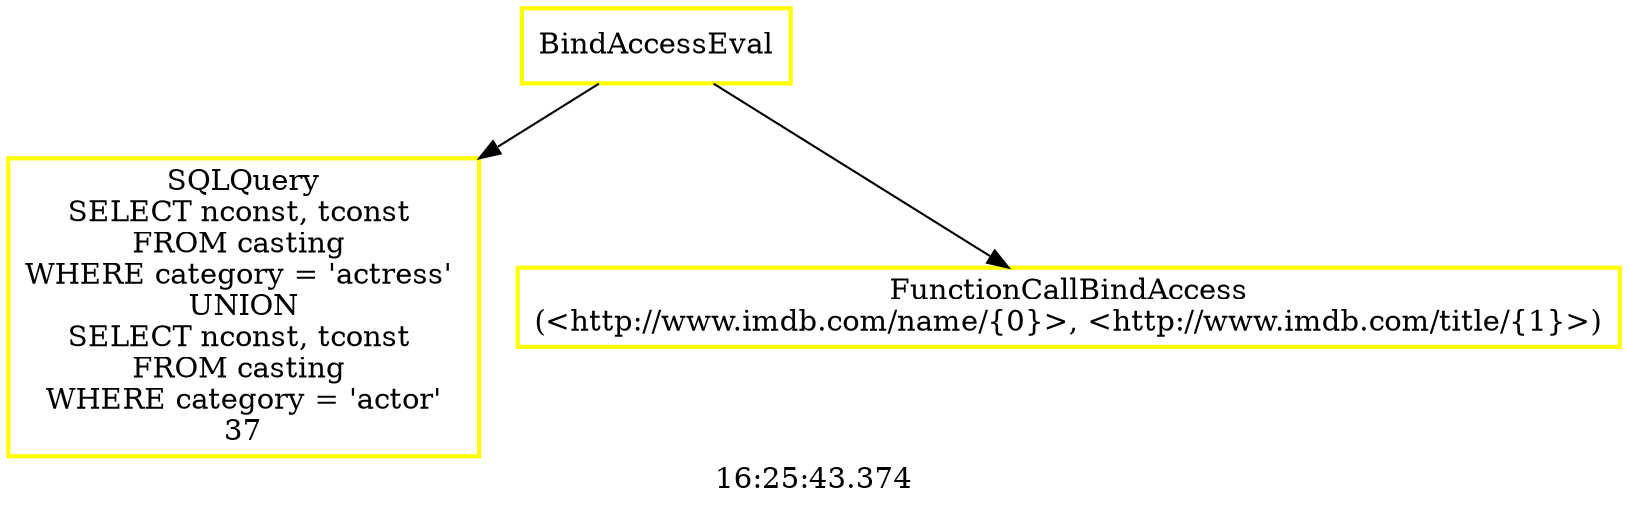 digraph  g{ graph[label = "16:25:43.374"]
node [shape=rectangle, color=black, fontcolor=black, style=bold] edge [color=black] 0 [label="BindAccessEval", color = yellow] ; 
1 [label="SQLQuery
SELECT nconst, tconst 
FROM casting 
WHERE category = 'actress' 
UNION
SELECT nconst, tconst 
FROM casting 
WHERE category = 'actor'
37", color = yellow] ; 
0 -> 1 ; 
2 [label="FunctionCallBindAccess
(<http://www.imdb.com/name/{0}>, <http://www.imdb.com/title/{1}>)", color = yellow] ; 
0 -> 2 ; 
}


